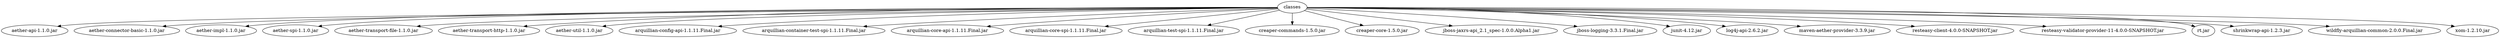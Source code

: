 digraph "summary" {
  "classes"                                          -> "aether-api-1.1.0.jar";
  "classes"                                          -> "aether-connector-basic-1.1.0.jar";
  "classes"                                          -> "aether-impl-1.1.0.jar";
  "classes"                                          -> "aether-spi-1.1.0.jar";
  "classes"                                          -> "aether-transport-file-1.1.0.jar";
  "classes"                                          -> "aether-transport-http-1.1.0.jar";
  "classes"                                          -> "aether-util-1.1.0.jar";
  "classes"                                          -> "arquillian-config-api-1.1.11.Final.jar";
  "classes"                                          -> "arquillian-container-test-spi-1.1.11.Final.jar";
  "classes"                                          -> "arquillian-core-api-1.1.11.Final.jar";
  "classes"                                          -> "arquillian-core-spi-1.1.11.Final.jar";
  "classes"                                          -> "arquillian-test-spi-1.1.11.Final.jar";
  "classes"                                          -> "creaper-commands-1.5.0.jar";
  "classes"                                          -> "creaper-core-1.5.0.jar";
  "classes"                                          -> "jboss-jaxrs-api_2.1_spec-1.0.0.Alpha1.jar";
  "classes"                                          -> "jboss-logging-3.3.1.Final.jar";
  "classes"                                          -> "junit-4.12.jar";
  "classes"                                          -> "log4j-api-2.6.2.jar";
  "classes"                                          -> "maven-aether-provider-3.3.9.jar";
  "classes"                                          -> "resteasy-client-4.0.0-SNAPSHOT.jar";
  "classes"                                          -> "resteasy-validator-provider-11-4.0.0-SNAPSHOT.jar";
  "classes"                                          -> "rt.jar";
  "classes"                                          -> "shrinkwrap-api-1.2.3.jar";
  "classes"                                          -> "wildfly-arquillian-common-2.0.0.Final.jar";
  "classes"                                          -> "xom-1.2.10.jar";
}
